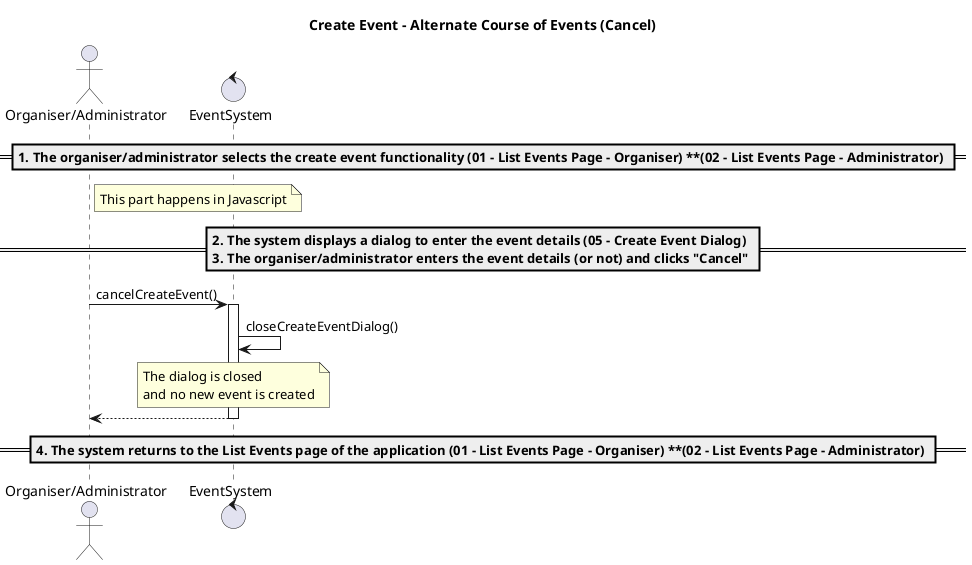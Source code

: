 @startuml
title Create Event - Alternate Course of Events (Cancel)

actor "Organiser/Administrator" as OA
control EventSystem as System

== 1. The organiser/administrator selects the create event functionality **(01 - List Events Page - Organiser)** **(02 - List Events Page - Administrator) ==

note right of OA: This part happens in Javascript
== 2. The system displays a dialog to enter the event details **(05 - Create Event Dialog)**\n3. The organiser/administrator enters the event details (or not) and clicks "Cancel" ==

OA -> System: cancelCreateEvent()
activate System

System -> System: closeCreateEventDialog()
note over System: The dialog is closed\nand no new event is created

System --> OA
deactivate System

== 4. The system returns to the List Events page of the application **(01 - List Events Page - Organiser)** **(02 - List Events Page - Administrator) ==
@enduml
